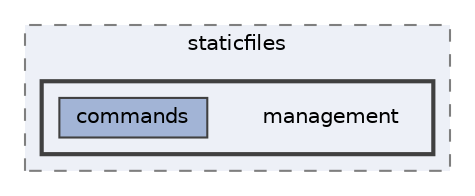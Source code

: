 digraph "C:/Users/LukeMabie/documents/Development/Password_Saver_Using_Django-master/venv/Lib/site-packages/django/contrib/staticfiles/management"
{
 // LATEX_PDF_SIZE
  bgcolor="transparent";
  edge [fontname=Helvetica,fontsize=10,labelfontname=Helvetica,labelfontsize=10];
  node [fontname=Helvetica,fontsize=10,shape=box,height=0.2,width=0.4];
  compound=true
  subgraph clusterdir_fe51d67f9ef2e082721b7e8904bf1ef8 {
    graph [ bgcolor="#edf0f7", pencolor="grey50", label="staticfiles", fontname=Helvetica,fontsize=10 style="filled,dashed", URL="dir_fe51d67f9ef2e082721b7e8904bf1ef8.html",tooltip=""]
  subgraph clusterdir_3895f62b679bd4e963424878dbec0f20 {
    graph [ bgcolor="#edf0f7", pencolor="grey25", label="", fontname=Helvetica,fontsize=10 style="filled,bold", URL="dir_3895f62b679bd4e963424878dbec0f20.html",tooltip=""]
    dir_3895f62b679bd4e963424878dbec0f20 [shape=plaintext, label="management"];
  dir_d6ada0df8d1a732a55f1f608af894d23 [label="commands", fillcolor="#a2b4d6", color="grey25", style="filled", URL="dir_d6ada0df8d1a732a55f1f608af894d23.html",tooltip=""];
  }
  }
}
